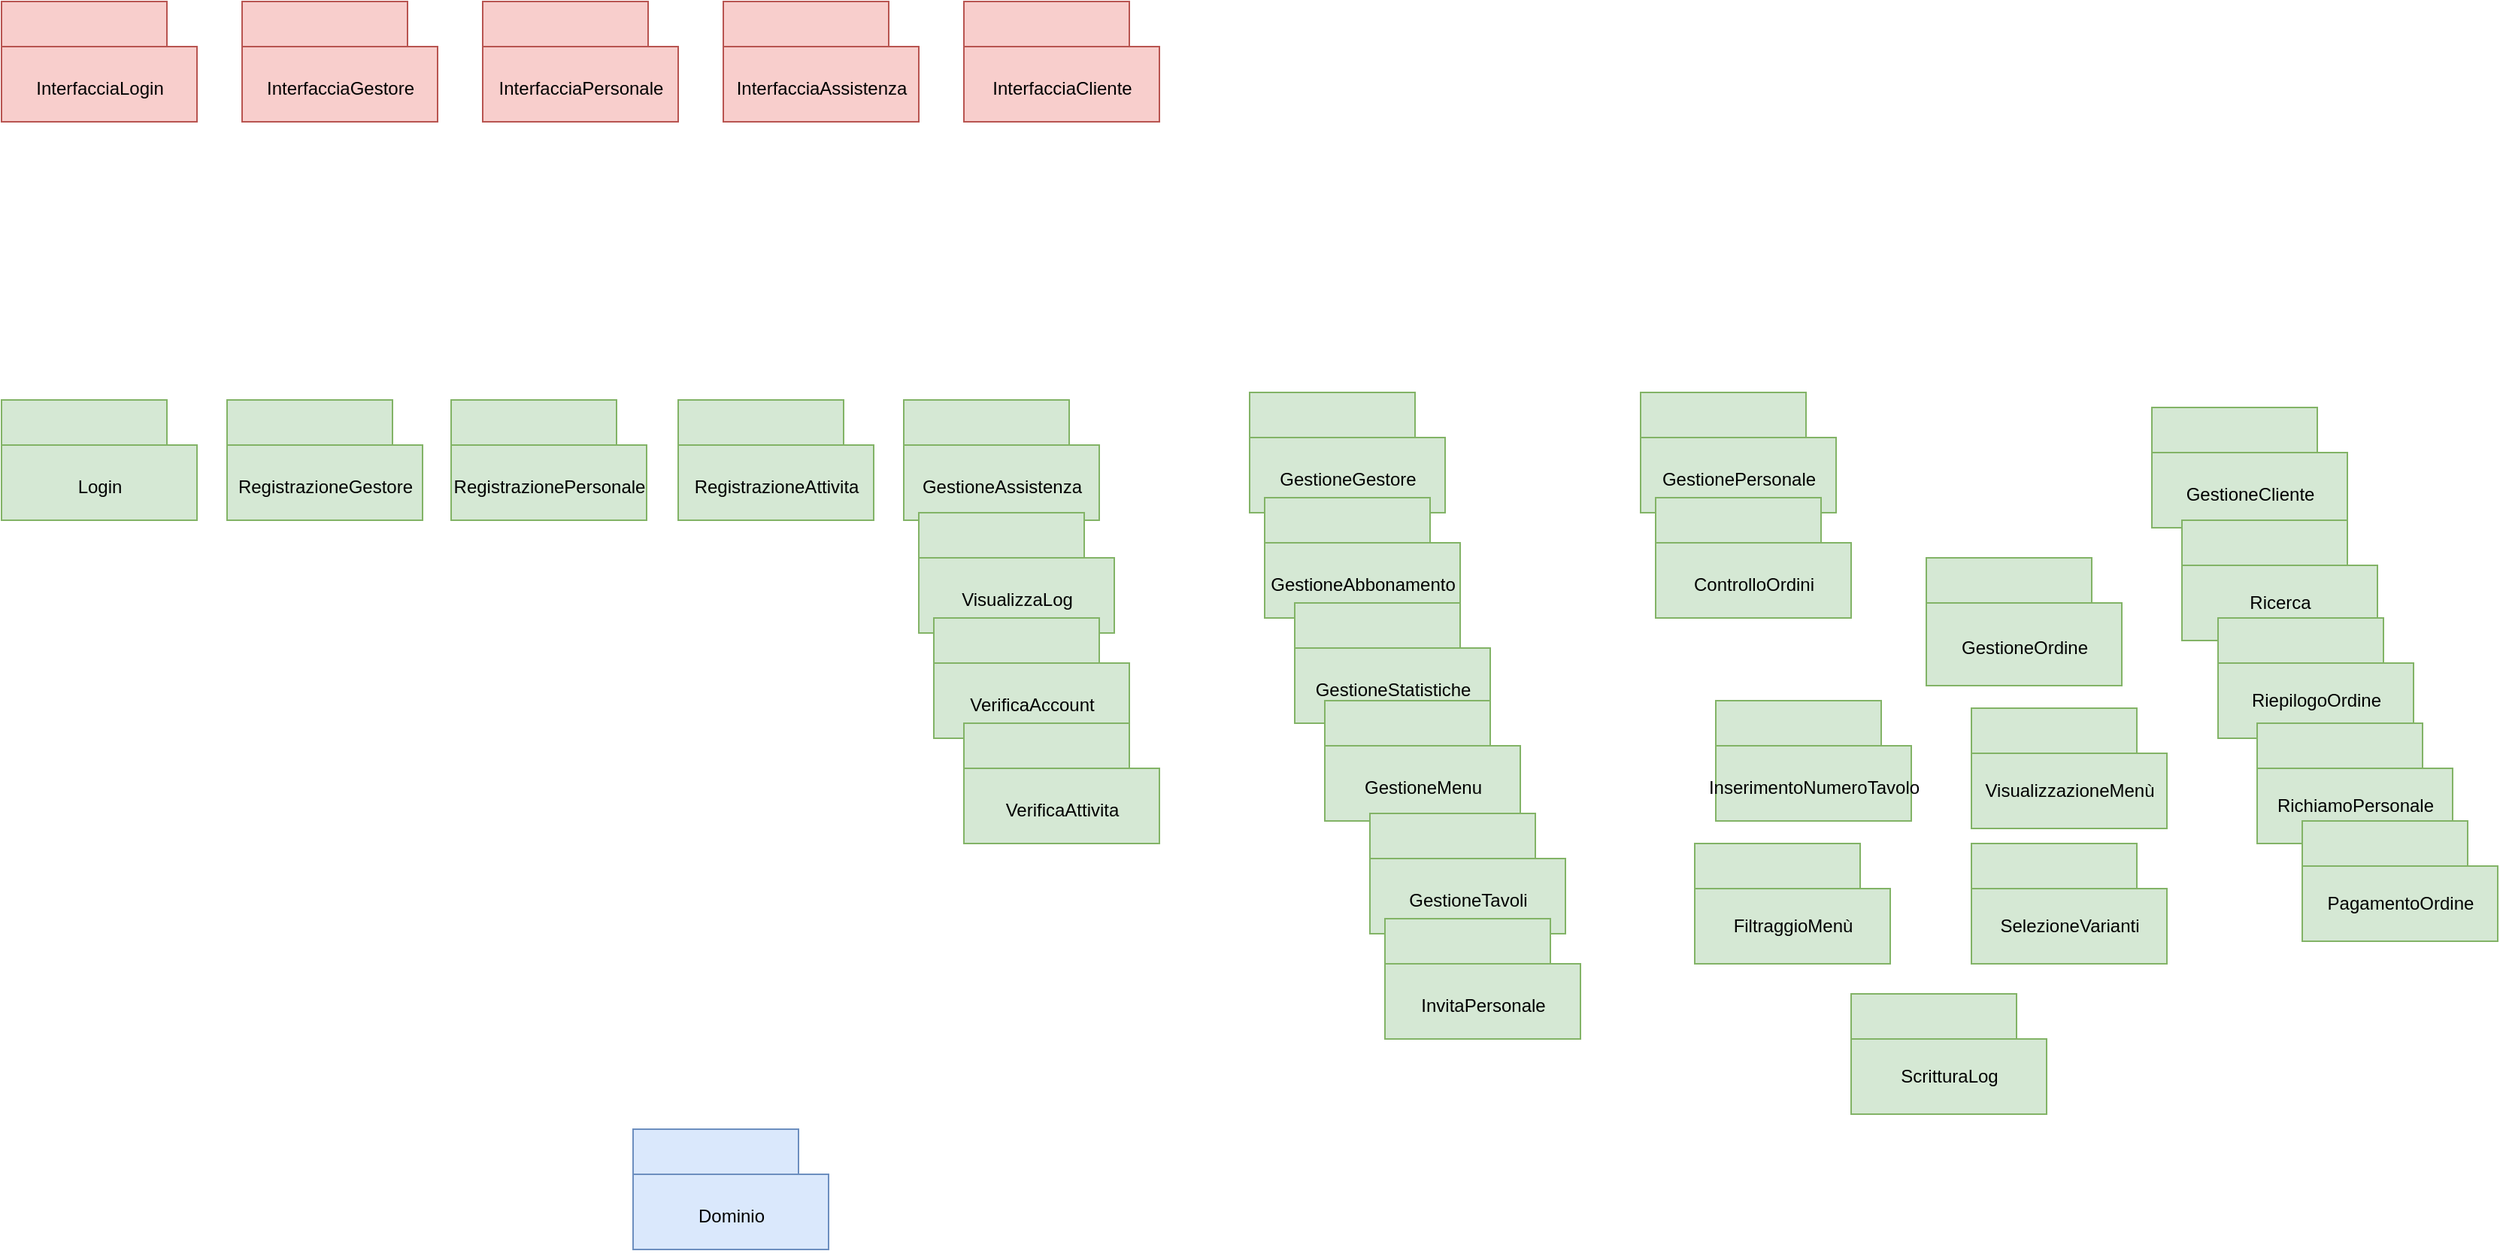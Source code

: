 <mxfile version="20.3.0" type="device"><diagram name="Page-1" id="b5b7bab2-c9e2-2cf4-8b2a-24fd1a2a6d21"><mxGraphModel dx="1203" dy="829" grid="1" gridSize="10" guides="1" tooltips="1" connect="1" arrows="1" fold="1" page="1" pageScale="1" pageWidth="827" pageHeight="1169" background="none" math="0" shadow="0"><root><mxCell id="0"/><mxCell id="1" parent="0"/><mxCell id="AKHYgGPGOmlB9dMr-Yb8-2" value="" style="shape=folder;fontStyle=1;tabWidth=110;tabHeight=30;tabPosition=left;html=1;boundedLbl=1;labelInHeader=1;container=1;collapsible=0;fillColor=#dae8fc;strokeColor=#6c8ebf;" parent="1" vertex="1"><mxGeometry x="470" y="1070" width="130" height="80" as="geometry"/></mxCell><mxCell id="AKHYgGPGOmlB9dMr-Yb8-3" value="Dominio" style="html=1;strokeColor=none;resizeWidth=1;resizeHeight=1;fillColor=none;part=1;connectable=0;allowArrows=0;deletable=0;" parent="AKHYgGPGOmlB9dMr-Yb8-2" vertex="1"><mxGeometry width="130" height="56" relative="1" as="geometry"><mxPoint y="30" as="offset"/></mxGeometry></mxCell><mxCell id="AKHYgGPGOmlB9dMr-Yb8-4" value="" style="shape=folder;fontStyle=1;tabWidth=110;tabHeight=30;tabPosition=left;html=1;boundedLbl=1;labelInHeader=1;container=1;collapsible=0;fillColor=#d5e8d4;strokeColor=#82b366;" parent="1" vertex="1"><mxGeometry x="50" y="585" width="130" height="80" as="geometry"/></mxCell><mxCell id="AKHYgGPGOmlB9dMr-Yb8-5" value="Login" style="html=1;strokeColor=none;resizeWidth=1;resizeHeight=1;fillColor=none;part=1;connectable=0;allowArrows=0;deletable=0;" parent="AKHYgGPGOmlB9dMr-Yb8-4" vertex="1"><mxGeometry width="130" height="56" relative="1" as="geometry"><mxPoint y="30" as="offset"/></mxGeometry></mxCell><mxCell id="AKHYgGPGOmlB9dMr-Yb8-6" value="" style="shape=folder;fontStyle=1;tabWidth=110;tabHeight=30;tabPosition=left;html=1;boundedLbl=1;labelInHeader=1;container=1;collapsible=0;fillColor=#d5e8d4;strokeColor=#82b366;" parent="1" vertex="1"><mxGeometry x="200" y="585" width="130" height="80" as="geometry"/></mxCell><mxCell id="AKHYgGPGOmlB9dMr-Yb8-7" value="RegistrazioneGestore" style="html=1;strokeColor=none;resizeWidth=1;resizeHeight=1;fillColor=none;part=1;connectable=0;allowArrows=0;deletable=0;" parent="AKHYgGPGOmlB9dMr-Yb8-6" vertex="1"><mxGeometry width="130" height="56" relative="1" as="geometry"><mxPoint y="30" as="offset"/></mxGeometry></mxCell><mxCell id="AKHYgGPGOmlB9dMr-Yb8-8" value="" style="shape=folder;fontStyle=1;tabWidth=110;tabHeight=30;tabPosition=left;html=1;boundedLbl=1;labelInHeader=1;container=1;collapsible=0;fillColor=#d5e8d4;strokeColor=#82b366;" parent="1" vertex="1"><mxGeometry x="349" y="585" width="130" height="80" as="geometry"/></mxCell><mxCell id="AKHYgGPGOmlB9dMr-Yb8-9" value="RegistrazionePersonale" style="html=1;strokeColor=none;resizeWidth=1;resizeHeight=1;fillColor=none;part=1;connectable=0;allowArrows=0;deletable=0;" parent="AKHYgGPGOmlB9dMr-Yb8-8" vertex="1"><mxGeometry width="130" height="56" relative="1" as="geometry"><mxPoint y="30" as="offset"/></mxGeometry></mxCell><mxCell id="AKHYgGPGOmlB9dMr-Yb8-10" value="" style="shape=folder;fontStyle=1;tabWidth=110;tabHeight=30;tabPosition=left;html=1;boundedLbl=1;labelInHeader=1;container=1;collapsible=0;fillColor=#d5e8d4;strokeColor=#82b366;" parent="1" vertex="1"><mxGeometry x="500" y="585" width="130" height="80" as="geometry"/></mxCell><mxCell id="AKHYgGPGOmlB9dMr-Yb8-11" value="RegistrazioneAttivita" style="html=1;strokeColor=none;resizeWidth=1;resizeHeight=1;fillColor=none;part=1;connectable=0;allowArrows=0;deletable=0;" parent="AKHYgGPGOmlB9dMr-Yb8-10" vertex="1"><mxGeometry width="130" height="56" relative="1" as="geometry"><mxPoint y="30" as="offset"/></mxGeometry></mxCell><mxCell id="AKHYgGPGOmlB9dMr-Yb8-12" value="" style="shape=folder;fontStyle=1;tabWidth=110;tabHeight=30;tabPosition=left;html=1;boundedLbl=1;labelInHeader=1;container=1;collapsible=0;fillColor=#d5e8d4;strokeColor=#82b366;" parent="1" vertex="1"><mxGeometry x="650" y="585" width="130" height="80" as="geometry"/></mxCell><mxCell id="AKHYgGPGOmlB9dMr-Yb8-13" value="GestioneAssistenza" style="html=1;strokeColor=none;resizeWidth=1;resizeHeight=1;fillColor=none;part=1;connectable=0;allowArrows=0;deletable=0;" parent="AKHYgGPGOmlB9dMr-Yb8-12" vertex="1"><mxGeometry width="130" height="56" relative="1" as="geometry"><mxPoint y="30" as="offset"/></mxGeometry></mxCell><mxCell id="AKHYgGPGOmlB9dMr-Yb8-14" value="" style="shape=folder;fontStyle=1;tabWidth=110;tabHeight=30;tabPosition=left;html=1;boundedLbl=1;labelInHeader=1;container=1;collapsible=0;fillColor=#d5e8d4;strokeColor=#82b366;" parent="1" vertex="1"><mxGeometry x="660" y="660" width="130" height="80" as="geometry"/></mxCell><mxCell id="AKHYgGPGOmlB9dMr-Yb8-15" value="&lt;span id=&quot;docs-internal-guid-100fbc12-7fff-2042-bf37-25e22783933c&quot;&gt;&lt;span style=&quot;background-color: transparent; font-variant-numeric: normal; font-variant-east-asian: normal; vertical-align: baseline;&quot;&gt;&lt;font style=&quot;font-size: 12px;&quot;&gt;VisualizzaLog&lt;/font&gt;&lt;/span&gt;&lt;/span&gt;" style="html=1;strokeColor=none;resizeWidth=1;resizeHeight=1;fillColor=none;part=1;connectable=0;allowArrows=0;deletable=0;" parent="AKHYgGPGOmlB9dMr-Yb8-14" vertex="1"><mxGeometry width="130" height="56" relative="1" as="geometry"><mxPoint y="30" as="offset"/></mxGeometry></mxCell><mxCell id="AKHYgGPGOmlB9dMr-Yb8-16" value="" style="shape=folder;fontStyle=1;tabWidth=110;tabHeight=30;tabPosition=left;html=1;boundedLbl=1;labelInHeader=1;container=1;collapsible=0;fillColor=#d5e8d4;strokeColor=#82b366;" parent="1" vertex="1"><mxGeometry x="670" y="730" width="130" height="80" as="geometry"/></mxCell><mxCell id="AKHYgGPGOmlB9dMr-Yb8-17" value="&lt;span id=&quot;docs-internal-guid-100fbc12-7fff-2042-bf37-25e22783933c&quot;&gt;&lt;span style=&quot;background-color: transparent; font-variant-numeric: normal; font-variant-east-asian: normal; vertical-align: baseline;&quot;&gt;&lt;font style=&quot;font-size: 12px;&quot;&gt;VerificaAccount&lt;/font&gt;&lt;/span&gt;&lt;/span&gt;" style="html=1;strokeColor=none;resizeWidth=1;resizeHeight=1;fillColor=none;part=1;connectable=0;allowArrows=0;deletable=0;" parent="AKHYgGPGOmlB9dMr-Yb8-16" vertex="1"><mxGeometry width="130" height="56" relative="1" as="geometry"><mxPoint y="30" as="offset"/></mxGeometry></mxCell><mxCell id="AKHYgGPGOmlB9dMr-Yb8-18" value="" style="shape=folder;fontStyle=1;tabWidth=110;tabHeight=30;tabPosition=left;html=1;boundedLbl=1;labelInHeader=1;container=1;collapsible=0;fillColor=#d5e8d4;strokeColor=#82b366;" parent="1" vertex="1"><mxGeometry x="690" y="800" width="130" height="80" as="geometry"/></mxCell><mxCell id="AKHYgGPGOmlB9dMr-Yb8-19" value="&lt;span id=&quot;docs-internal-guid-100fbc12-7fff-2042-bf37-25e22783933c&quot;&gt;&lt;span style=&quot;background-color: transparent; font-variant-numeric: normal; font-variant-east-asian: normal; vertical-align: baseline;&quot;&gt;&lt;font style=&quot;font-size: 12px;&quot;&gt;VerificaAttivita&lt;/font&gt;&lt;/span&gt;&lt;/span&gt;" style="html=1;strokeColor=none;resizeWidth=1;resizeHeight=1;fillColor=none;part=1;connectable=0;allowArrows=0;deletable=0;" parent="AKHYgGPGOmlB9dMr-Yb8-18" vertex="1"><mxGeometry width="130" height="56" relative="1" as="geometry"><mxPoint y="30" as="offset"/></mxGeometry></mxCell><mxCell id="AKHYgGPGOmlB9dMr-Yb8-20" value="" style="shape=folder;fontStyle=1;tabWidth=110;tabHeight=30;tabPosition=left;html=1;boundedLbl=1;labelInHeader=1;container=1;collapsible=0;fillColor=#d5e8d4;strokeColor=#82b366;" parent="1" vertex="1"><mxGeometry x="880" y="580" width="130" height="80" as="geometry"/></mxCell><mxCell id="AKHYgGPGOmlB9dMr-Yb8-21" value="&lt;span id=&quot;docs-internal-guid-100fbc12-7fff-2042-bf37-25e22783933c&quot;&gt;&lt;span style=&quot;background-color: transparent; font-variant-numeric: normal; font-variant-east-asian: normal; vertical-align: baseline;&quot;&gt;&lt;font style=&quot;font-size: 12px;&quot;&gt;GestioneGestore&lt;/font&gt;&lt;/span&gt;&lt;/span&gt;" style="html=1;strokeColor=none;resizeWidth=1;resizeHeight=1;fillColor=none;part=1;connectable=0;allowArrows=0;deletable=0;" parent="AKHYgGPGOmlB9dMr-Yb8-20" vertex="1"><mxGeometry width="130" height="56" relative="1" as="geometry"><mxPoint y="30" as="offset"/></mxGeometry></mxCell><mxCell id="AKHYgGPGOmlB9dMr-Yb8-22" value="" style="shape=folder;fontStyle=1;tabWidth=110;tabHeight=30;tabPosition=left;html=1;boundedLbl=1;labelInHeader=1;container=1;collapsible=0;fillColor=#d5e8d4;strokeColor=#82b366;" parent="1" vertex="1"><mxGeometry x="890" y="650" width="130" height="80" as="geometry"/></mxCell><mxCell id="AKHYgGPGOmlB9dMr-Yb8-23" value="&lt;span id=&quot;docs-internal-guid-100fbc12-7fff-2042-bf37-25e22783933c&quot;&gt;&lt;span style=&quot;background-color: transparent; font-variant-numeric: normal; font-variant-east-asian: normal; vertical-align: baseline;&quot;&gt;&lt;font style=&quot;font-size: 12px;&quot;&gt;GestioneAbbonamento&lt;/font&gt;&lt;/span&gt;&lt;/span&gt;" style="html=1;strokeColor=none;resizeWidth=1;resizeHeight=1;fillColor=none;part=1;connectable=0;allowArrows=0;deletable=0;" parent="AKHYgGPGOmlB9dMr-Yb8-22" vertex="1"><mxGeometry width="130" height="56" relative="1" as="geometry"><mxPoint y="30" as="offset"/></mxGeometry></mxCell><mxCell id="AKHYgGPGOmlB9dMr-Yb8-24" value="" style="shape=folder;fontStyle=1;tabWidth=110;tabHeight=30;tabPosition=left;html=1;boundedLbl=1;labelInHeader=1;container=1;collapsible=0;fillColor=#d5e8d4;strokeColor=#82b366;" parent="1" vertex="1"><mxGeometry x="910" y="720" width="130" height="80" as="geometry"/></mxCell><mxCell id="AKHYgGPGOmlB9dMr-Yb8-25" value="&lt;span id=&quot;docs-internal-guid-100fbc12-7fff-2042-bf37-25e22783933c&quot;&gt;&lt;span style=&quot;background-color: transparent; font-variant-numeric: normal; font-variant-east-asian: normal; vertical-align: baseline;&quot;&gt;&lt;font style=&quot;font-size: 12px;&quot;&gt;GestioneStatistiche&lt;/font&gt;&lt;/span&gt;&lt;/span&gt;" style="html=1;strokeColor=none;resizeWidth=1;resizeHeight=1;fillColor=none;part=1;connectable=0;allowArrows=0;deletable=0;" parent="AKHYgGPGOmlB9dMr-Yb8-24" vertex="1"><mxGeometry width="130" height="56" relative="1" as="geometry"><mxPoint y="30" as="offset"/></mxGeometry></mxCell><mxCell id="AKHYgGPGOmlB9dMr-Yb8-26" value="" style="shape=folder;fontStyle=1;tabWidth=110;tabHeight=30;tabPosition=left;html=1;boundedLbl=1;labelInHeader=1;container=1;collapsible=0;fillColor=#d5e8d4;strokeColor=#82b366;" parent="1" vertex="1"><mxGeometry x="930" y="785" width="130" height="80" as="geometry"/></mxCell><mxCell id="AKHYgGPGOmlB9dMr-Yb8-27" value="&lt;span id=&quot;docs-internal-guid-100fbc12-7fff-2042-bf37-25e22783933c&quot;&gt;&lt;span style=&quot;background-color: transparent; font-variant-numeric: normal; font-variant-east-asian: normal; vertical-align: baseline;&quot;&gt;&lt;font style=&quot;font-size: 12px;&quot;&gt;GestioneMenu&lt;/font&gt;&lt;/span&gt;&lt;/span&gt;" style="html=1;strokeColor=none;resizeWidth=1;resizeHeight=1;fillColor=none;part=1;connectable=0;allowArrows=0;deletable=0;" parent="AKHYgGPGOmlB9dMr-Yb8-26" vertex="1"><mxGeometry width="130" height="56" relative="1" as="geometry"><mxPoint y="30" as="offset"/></mxGeometry></mxCell><mxCell id="AKHYgGPGOmlB9dMr-Yb8-28" value="" style="shape=folder;fontStyle=1;tabWidth=110;tabHeight=30;tabPosition=left;html=1;boundedLbl=1;labelInHeader=1;container=1;collapsible=0;fillColor=#d5e8d4;strokeColor=#82b366;" parent="1" vertex="1"><mxGeometry x="960" y="860" width="130" height="80" as="geometry"/></mxCell><mxCell id="AKHYgGPGOmlB9dMr-Yb8-29" value="&lt;span id=&quot;docs-internal-guid-100fbc12-7fff-2042-bf37-25e22783933c&quot;&gt;&lt;span style=&quot;background-color: transparent; font-variant-numeric: normal; font-variant-east-asian: normal; vertical-align: baseline;&quot;&gt;&lt;font style=&quot;font-size: 12px;&quot;&gt;GestioneTavoli&lt;/font&gt;&lt;/span&gt;&lt;/span&gt;" style="html=1;strokeColor=none;resizeWidth=1;resizeHeight=1;fillColor=none;part=1;connectable=0;allowArrows=0;deletable=0;" parent="AKHYgGPGOmlB9dMr-Yb8-28" vertex="1"><mxGeometry width="130" height="56" relative="1" as="geometry"><mxPoint y="30" as="offset"/></mxGeometry></mxCell><mxCell id="AKHYgGPGOmlB9dMr-Yb8-30" value="" style="shape=folder;fontStyle=1;tabWidth=110;tabHeight=30;tabPosition=left;html=1;boundedLbl=1;labelInHeader=1;container=1;collapsible=0;fillColor=#d5e8d4;strokeColor=#82b366;" parent="1" vertex="1"><mxGeometry x="1140" y="580" width="130" height="80" as="geometry"/></mxCell><mxCell id="AKHYgGPGOmlB9dMr-Yb8-31" value="&lt;span id=&quot;docs-internal-guid-100fbc12-7fff-2042-bf37-25e22783933c&quot;&gt;&lt;span style=&quot;background-color: transparent; font-variant-numeric: normal; font-variant-east-asian: normal; vertical-align: baseline;&quot;&gt;&lt;font style=&quot;font-size: 12px;&quot;&gt;GestionePersonale&lt;/font&gt;&lt;/span&gt;&lt;/span&gt;" style="html=1;strokeColor=none;resizeWidth=1;resizeHeight=1;fillColor=none;part=1;connectable=0;allowArrows=0;deletable=0;" parent="AKHYgGPGOmlB9dMr-Yb8-30" vertex="1"><mxGeometry width="130" height="56" relative="1" as="geometry"><mxPoint y="30" as="offset"/></mxGeometry></mxCell><mxCell id="AKHYgGPGOmlB9dMr-Yb8-32" value="" style="shape=folder;fontStyle=1;tabWidth=110;tabHeight=30;tabPosition=left;html=1;boundedLbl=1;labelInHeader=1;container=1;collapsible=0;fillColor=#d5e8d4;strokeColor=#82b366;" parent="1" vertex="1"><mxGeometry x="970" y="930" width="130" height="80" as="geometry"/></mxCell><mxCell id="AKHYgGPGOmlB9dMr-Yb8-33" value="&lt;span id=&quot;docs-internal-guid-100fbc12-7fff-2042-bf37-25e22783933c&quot;&gt;&lt;span style=&quot;background-color: transparent; font-variant-numeric: normal; font-variant-east-asian: normal; vertical-align: baseline;&quot;&gt;&lt;font style=&quot;font-size: 12px;&quot;&gt;InvitaPersonale&lt;/font&gt;&lt;/span&gt;&lt;/span&gt;" style="html=1;strokeColor=none;resizeWidth=1;resizeHeight=1;fillColor=none;part=1;connectable=0;allowArrows=0;deletable=0;" parent="AKHYgGPGOmlB9dMr-Yb8-32" vertex="1"><mxGeometry width="130" height="56" relative="1" as="geometry"><mxPoint y="30" as="offset"/></mxGeometry></mxCell><mxCell id="AKHYgGPGOmlB9dMr-Yb8-34" value="" style="shape=folder;fontStyle=1;tabWidth=110;tabHeight=30;tabPosition=left;html=1;boundedLbl=1;labelInHeader=1;container=1;collapsible=0;fillColor=#d5e8d4;strokeColor=#82b366;" parent="1" vertex="1"><mxGeometry x="1150" y="650" width="130" height="80" as="geometry"/></mxCell><mxCell id="AKHYgGPGOmlB9dMr-Yb8-35" value="&lt;span id=&quot;docs-internal-guid-100fbc12-7fff-2042-bf37-25e22783933c&quot;&gt;&lt;span style=&quot;background-color: transparent; font-variant-numeric: normal; font-variant-east-asian: normal; vertical-align: baseline;&quot;&gt;&lt;font style=&quot;font-size: 12px;&quot;&gt;ControlloOrdini&lt;/font&gt;&lt;/span&gt;&lt;/span&gt;" style="html=1;strokeColor=none;resizeWidth=1;resizeHeight=1;fillColor=none;part=1;connectable=0;allowArrows=0;deletable=0;" parent="AKHYgGPGOmlB9dMr-Yb8-34" vertex="1"><mxGeometry width="130" height="56" relative="1" as="geometry"><mxPoint y="30" as="offset"/></mxGeometry></mxCell><mxCell id="AKHYgGPGOmlB9dMr-Yb8-36" value="" style="shape=folder;fontStyle=1;tabWidth=110;tabHeight=30;tabPosition=left;html=1;boundedLbl=1;labelInHeader=1;container=1;collapsible=0;fillColor=#d5e8d4;strokeColor=#82b366;" parent="1" vertex="1"><mxGeometry x="1330" y="690" width="130" height="85" as="geometry"/></mxCell><mxCell id="AKHYgGPGOmlB9dMr-Yb8-37" value="&lt;span id=&quot;docs-internal-guid-100fbc12-7fff-2042-bf37-25e22783933c&quot;&gt;&lt;span style=&quot;background-color: transparent; font-variant-numeric: normal; font-variant-east-asian: normal; vertical-align: baseline;&quot;&gt;&lt;font style=&quot;font-size: 12px;&quot;&gt;GestioneOrdine&lt;/font&gt;&lt;/span&gt;&lt;/span&gt;" style="html=1;strokeColor=none;resizeWidth=1;resizeHeight=1;fillColor=none;part=1;connectable=0;allowArrows=0;deletable=0;" parent="AKHYgGPGOmlB9dMr-Yb8-36" vertex="1"><mxGeometry width="130" height="59.5" relative="1" as="geometry"><mxPoint y="30" as="offset"/></mxGeometry></mxCell><mxCell id="AKHYgGPGOmlB9dMr-Yb8-38" value="" style="shape=folder;fontStyle=1;tabWidth=110;tabHeight=30;tabPosition=left;html=1;boundedLbl=1;labelInHeader=1;container=1;collapsible=0;fillColor=#d5e8d4;strokeColor=#82b366;" parent="1" vertex="1"><mxGeometry x="1480" y="590" width="130" height="80" as="geometry"/></mxCell><mxCell id="AKHYgGPGOmlB9dMr-Yb8-39" value="&lt;span id=&quot;docs-internal-guid-100fbc12-7fff-2042-bf37-25e22783933c&quot;&gt;&lt;span style=&quot;background-color: transparent; font-variant-numeric: normal; font-variant-east-asian: normal; vertical-align: baseline;&quot;&gt;&lt;font style=&quot;font-size: 12px;&quot;&gt;GestioneCliente&lt;/font&gt;&lt;/span&gt;&lt;/span&gt;" style="html=1;strokeColor=none;resizeWidth=1;resizeHeight=1;fillColor=none;part=1;connectable=0;allowArrows=0;deletable=0;" parent="AKHYgGPGOmlB9dMr-Yb8-38" vertex="1"><mxGeometry width="130" height="56" relative="1" as="geometry"><mxPoint y="30" as="offset"/></mxGeometry></mxCell><mxCell id="AKHYgGPGOmlB9dMr-Yb8-40" value="" style="shape=folder;fontStyle=1;tabWidth=110;tabHeight=30;tabPosition=left;html=1;boundedLbl=1;labelInHeader=1;container=1;collapsible=0;fillColor=#d5e8d4;strokeColor=#82b366;" parent="1" vertex="1"><mxGeometry x="1190" y="785" width="130" height="80" as="geometry"/></mxCell><mxCell id="AKHYgGPGOmlB9dMr-Yb8-41" value="&lt;span id=&quot;docs-internal-guid-100fbc12-7fff-2042-bf37-25e22783933c&quot;&gt;&lt;span style=&quot;background-color: transparent; font-variant-numeric: normal; font-variant-east-asian: normal; vertical-align: baseline;&quot;&gt;&lt;font style=&quot;font-size: 12px;&quot;&gt;InserimentoNumeroTavolo&lt;/font&gt;&lt;/span&gt;&lt;/span&gt;" style="html=1;strokeColor=none;resizeWidth=1;resizeHeight=1;fillColor=none;part=1;connectable=0;allowArrows=0;deletable=0;" parent="AKHYgGPGOmlB9dMr-Yb8-40" vertex="1"><mxGeometry width="130" height="56" relative="1" as="geometry"><mxPoint y="30" as="offset"/></mxGeometry></mxCell><mxCell id="AKHYgGPGOmlB9dMr-Yb8-42" value="" style="shape=folder;fontStyle=1;tabWidth=110;tabHeight=30;tabPosition=left;html=1;boundedLbl=1;labelInHeader=1;container=1;collapsible=0;fillColor=#d5e8d4;strokeColor=#82b366;" parent="1" vertex="1"><mxGeometry x="1360" y="790" width="130" height="80" as="geometry"/></mxCell><mxCell id="AKHYgGPGOmlB9dMr-Yb8-43" value="&lt;span id=&quot;docs-internal-guid-100fbc12-7fff-2042-bf37-25e22783933c&quot;&gt;&lt;span style=&quot;background-color: transparent; font-variant-numeric: normal; font-variant-east-asian: normal; vertical-align: baseline;&quot;&gt;&lt;font style=&quot;font-size: 12px;&quot;&gt;VisualizzazioneMenù&lt;/font&gt;&lt;/span&gt;&lt;/span&gt;" style="html=1;strokeColor=none;resizeWidth=1;resizeHeight=1;fillColor=none;part=1;connectable=0;allowArrows=0;deletable=0;" parent="AKHYgGPGOmlB9dMr-Yb8-42" vertex="1"><mxGeometry width="130" height="50" relative="1" as="geometry"><mxPoint y="30" as="offset"/></mxGeometry></mxCell><mxCell id="uApFnKf3ir_A_txFF6k8-1" value="" style="shape=folder;fontStyle=1;tabWidth=110;tabHeight=30;tabPosition=left;html=1;boundedLbl=1;labelInHeader=1;container=1;collapsible=0;fillColor=#d5e8d4;strokeColor=#82b366;" vertex="1" parent="1"><mxGeometry x="1500" y="665" width="130" height="80" as="geometry"/></mxCell><mxCell id="uApFnKf3ir_A_txFF6k8-2" value="&lt;span id=&quot;docs-internal-guid-100fbc12-7fff-2042-bf37-25e22783933c&quot;&gt;&lt;span style=&quot;background-color: transparent; font-variant-numeric: normal; font-variant-east-asian: normal; vertical-align: baseline;&quot;&gt;&lt;font style=&quot;font-size: 12px;&quot;&gt;Ricerca&lt;/font&gt;&lt;/span&gt;&lt;/span&gt;" style="html=1;strokeColor=none;resizeWidth=1;resizeHeight=1;fillColor=none;part=1;connectable=0;allowArrows=0;deletable=0;" vertex="1" parent="uApFnKf3ir_A_txFF6k8-1"><mxGeometry width="130" height="50" relative="1" as="geometry"><mxPoint y="30" as="offset"/></mxGeometry></mxCell><mxCell id="uApFnKf3ir_A_txFF6k8-3" value="" style="shape=folder;fontStyle=1;tabWidth=110;tabHeight=30;tabPosition=left;html=1;boundedLbl=1;labelInHeader=1;container=1;collapsible=0;fillColor=#d5e8d4;strokeColor=#82b366;" vertex="1" parent="1"><mxGeometry x="1176" y="880" width="130" height="80" as="geometry"/></mxCell><mxCell id="uApFnKf3ir_A_txFF6k8-4" value="&lt;span id=&quot;docs-internal-guid-100fbc12-7fff-2042-bf37-25e22783933c&quot;&gt;&lt;span style=&quot;background-color: transparent; font-variant-numeric: normal; font-variant-east-asian: normal; vertical-align: baseline;&quot;&gt;&lt;font style=&quot;font-size: 12px;&quot;&gt;FiltraggioMenù&lt;/font&gt;&lt;/span&gt;&lt;/span&gt;" style="html=1;strokeColor=none;resizeWidth=1;resizeHeight=1;fillColor=none;part=1;connectable=0;allowArrows=0;deletable=0;" vertex="1" parent="uApFnKf3ir_A_txFF6k8-3"><mxGeometry width="130" height="50" relative="1" as="geometry"><mxPoint y="30" as="offset"/></mxGeometry></mxCell><mxCell id="uApFnKf3ir_A_txFF6k8-5" value="" style="shape=folder;fontStyle=1;tabWidth=110;tabHeight=30;tabPosition=left;html=1;boundedLbl=1;labelInHeader=1;container=1;collapsible=0;fillColor=#d5e8d4;strokeColor=#82b366;" vertex="1" parent="1"><mxGeometry x="1360" y="880" width="130" height="80" as="geometry"/></mxCell><mxCell id="uApFnKf3ir_A_txFF6k8-6" value="&lt;span id=&quot;docs-internal-guid-100fbc12-7fff-2042-bf37-25e22783933c&quot;&gt;&lt;span style=&quot;background-color: transparent; font-variant-numeric: normal; font-variant-east-asian: normal; vertical-align: baseline;&quot;&gt;&lt;font style=&quot;font-size: 12px;&quot;&gt;SelezioneVarianti&lt;/font&gt;&lt;/span&gt;&lt;/span&gt;" style="html=1;strokeColor=none;resizeWidth=1;resizeHeight=1;fillColor=none;part=1;connectable=0;allowArrows=0;deletable=0;" vertex="1" parent="uApFnKf3ir_A_txFF6k8-5"><mxGeometry width="130" height="50" relative="1" as="geometry"><mxPoint y="30" as="offset"/></mxGeometry></mxCell><mxCell id="uApFnKf3ir_A_txFF6k8-7" value="" style="shape=folder;fontStyle=1;tabWidth=110;tabHeight=30;tabPosition=left;html=1;boundedLbl=1;labelInHeader=1;container=1;collapsible=0;fillColor=#d5e8d4;strokeColor=#82b366;" vertex="1" parent="1"><mxGeometry x="1524" y="730" width="130" height="80" as="geometry"/></mxCell><mxCell id="uApFnKf3ir_A_txFF6k8-8" value="&lt;span id=&quot;docs-internal-guid-100fbc12-7fff-2042-bf37-25e22783933c&quot;&gt;&lt;span style=&quot;background-color: transparent; font-variant-numeric: normal; font-variant-east-asian: normal; vertical-align: baseline;&quot;&gt;&lt;font style=&quot;font-size: 12px;&quot;&gt;RiepilogoOrdine&lt;/font&gt;&lt;/span&gt;&lt;/span&gt;" style="html=1;strokeColor=none;resizeWidth=1;resizeHeight=1;fillColor=none;part=1;connectable=0;allowArrows=0;deletable=0;" vertex="1" parent="uApFnKf3ir_A_txFF6k8-7"><mxGeometry width="130" height="50" relative="1" as="geometry"><mxPoint y="30" as="offset"/></mxGeometry></mxCell><mxCell id="uApFnKf3ir_A_txFF6k8-10" value="" style="shape=folder;fontStyle=1;tabWidth=110;tabHeight=30;tabPosition=left;html=1;boundedLbl=1;labelInHeader=1;container=1;collapsible=0;fillColor=#d5e8d4;strokeColor=#82b366;" vertex="1" parent="1"><mxGeometry x="1550" y="800" width="130" height="80" as="geometry"/></mxCell><mxCell id="uApFnKf3ir_A_txFF6k8-11" value="&lt;span id=&quot;docs-internal-guid-100fbc12-7fff-2042-bf37-25e22783933c&quot;&gt;&lt;span style=&quot;background-color: transparent; font-variant-numeric: normal; font-variant-east-asian: normal; vertical-align: baseline;&quot;&gt;&lt;font style=&quot;font-size: 12px;&quot;&gt;RichiamoPersonale&lt;/font&gt;&lt;/span&gt;&lt;/span&gt;" style="html=1;strokeColor=none;resizeWidth=1;resizeHeight=1;fillColor=none;part=1;connectable=0;allowArrows=0;deletable=0;" vertex="1" parent="uApFnKf3ir_A_txFF6k8-10"><mxGeometry width="130" height="50" relative="1" as="geometry"><mxPoint y="30" as="offset"/></mxGeometry></mxCell><mxCell id="uApFnKf3ir_A_txFF6k8-12" value="" style="shape=folder;fontStyle=1;tabWidth=110;tabHeight=30;tabPosition=left;html=1;boundedLbl=1;labelInHeader=1;container=1;collapsible=0;fillColor=#d5e8d4;strokeColor=#82b366;" vertex="1" parent="1"><mxGeometry x="1580" y="865" width="130" height="80" as="geometry"/></mxCell><mxCell id="uApFnKf3ir_A_txFF6k8-13" value="&lt;span id=&quot;docs-internal-guid-100fbc12-7fff-2042-bf37-25e22783933c&quot;&gt;&lt;span style=&quot;background-color: transparent; font-variant-numeric: normal; font-variant-east-asian: normal; vertical-align: baseline;&quot;&gt;&lt;font style=&quot;font-size: 12px;&quot;&gt;PagamentoOrdine&lt;/font&gt;&lt;/span&gt;&lt;/span&gt;" style="html=1;strokeColor=none;resizeWidth=1;resizeHeight=1;fillColor=none;part=1;connectable=0;allowArrows=0;deletable=0;" vertex="1" parent="uApFnKf3ir_A_txFF6k8-12"><mxGeometry width="130" height="50" relative="1" as="geometry"><mxPoint y="30" as="offset"/></mxGeometry></mxCell><mxCell id="uApFnKf3ir_A_txFF6k8-14" value="" style="shape=folder;fontStyle=1;tabWidth=110;tabHeight=30;tabPosition=left;html=1;boundedLbl=1;labelInHeader=1;container=1;collapsible=0;fillColor=#d5e8d4;strokeColor=#82b366;" vertex="1" parent="1"><mxGeometry x="1280" y="980" width="130" height="80" as="geometry"/></mxCell><mxCell id="uApFnKf3ir_A_txFF6k8-15" value="&lt;span id=&quot;docs-internal-guid-100fbc12-7fff-2042-bf37-25e22783933c&quot;&gt;&lt;span style=&quot;background-color: transparent; font-variant-numeric: normal; font-variant-east-asian: normal; vertical-align: baseline;&quot;&gt;&lt;font style=&quot;font-size: 12px;&quot;&gt;ScritturaLog&lt;/font&gt;&lt;/span&gt;&lt;/span&gt;" style="html=1;strokeColor=none;resizeWidth=1;resizeHeight=1;fillColor=none;part=1;connectable=0;allowArrows=0;deletable=0;" vertex="1" parent="uApFnKf3ir_A_txFF6k8-14"><mxGeometry width="130" height="50" relative="1" as="geometry"><mxPoint y="30" as="offset"/></mxGeometry></mxCell><mxCell id="uApFnKf3ir_A_txFF6k8-16" value="" style="shape=folder;fontStyle=1;tabWidth=110;tabHeight=30;tabPosition=left;html=1;boundedLbl=1;labelInHeader=1;container=1;collapsible=0;fillColor=#f8cecc;strokeColor=#b85450;" vertex="1" parent="1"><mxGeometry x="50" y="320" width="130" height="80" as="geometry"/></mxCell><mxCell id="uApFnKf3ir_A_txFF6k8-17" value="InterfacciaLogin" style="html=1;strokeColor=none;resizeWidth=1;resizeHeight=1;fillColor=none;part=1;connectable=0;allowArrows=0;deletable=0;" vertex="1" parent="uApFnKf3ir_A_txFF6k8-16"><mxGeometry width="130" height="56" relative="1" as="geometry"><mxPoint y="30" as="offset"/></mxGeometry></mxCell><mxCell id="uApFnKf3ir_A_txFF6k8-18" value="" style="shape=folder;fontStyle=1;tabWidth=110;tabHeight=30;tabPosition=left;html=1;boundedLbl=1;labelInHeader=1;container=1;collapsible=0;fillColor=#f8cecc;strokeColor=#b85450;" vertex="1" parent="1"><mxGeometry x="210" y="320" width="130" height="80" as="geometry"/></mxCell><mxCell id="uApFnKf3ir_A_txFF6k8-19" value="InterfacciaGestore" style="html=1;strokeColor=none;resizeWidth=1;resizeHeight=1;fillColor=none;part=1;connectable=0;allowArrows=0;deletable=0;" vertex="1" parent="uApFnKf3ir_A_txFF6k8-18"><mxGeometry width="130" height="56" relative="1" as="geometry"><mxPoint y="30" as="offset"/></mxGeometry></mxCell><mxCell id="uApFnKf3ir_A_txFF6k8-20" value="" style="shape=folder;fontStyle=1;tabWidth=110;tabHeight=30;tabPosition=left;html=1;boundedLbl=1;labelInHeader=1;container=1;collapsible=0;fillColor=#f8cecc;strokeColor=#b85450;" vertex="1" parent="1"><mxGeometry x="370" y="320" width="130" height="80" as="geometry"/></mxCell><mxCell id="uApFnKf3ir_A_txFF6k8-21" value="InterfacciaPersonale" style="html=1;strokeColor=none;resizeWidth=1;resizeHeight=1;fillColor=none;part=1;connectable=0;allowArrows=0;deletable=0;" vertex="1" parent="uApFnKf3ir_A_txFF6k8-20"><mxGeometry width="130" height="56" relative="1" as="geometry"><mxPoint y="30" as="offset"/></mxGeometry></mxCell><mxCell id="uApFnKf3ir_A_txFF6k8-22" value="" style="shape=folder;fontStyle=1;tabWidth=110;tabHeight=30;tabPosition=left;html=1;boundedLbl=1;labelInHeader=1;container=1;collapsible=0;fillColor=#f8cecc;strokeColor=#b85450;" vertex="1" parent="1"><mxGeometry x="530" y="320" width="130" height="80" as="geometry"/></mxCell><mxCell id="uApFnKf3ir_A_txFF6k8-23" value="InterfacciaAssistenza" style="html=1;strokeColor=none;resizeWidth=1;resizeHeight=1;fillColor=none;part=1;connectable=0;allowArrows=0;deletable=0;" vertex="1" parent="uApFnKf3ir_A_txFF6k8-22"><mxGeometry width="130" height="56" relative="1" as="geometry"><mxPoint y="30" as="offset"/></mxGeometry></mxCell><mxCell id="uApFnKf3ir_A_txFF6k8-24" value="" style="shape=folder;fontStyle=1;tabWidth=110;tabHeight=30;tabPosition=left;html=1;boundedLbl=1;labelInHeader=1;container=1;collapsible=0;fillColor=#f8cecc;strokeColor=#b85450;" vertex="1" parent="1"><mxGeometry x="690" y="320" width="130" height="80" as="geometry"/></mxCell><mxCell id="uApFnKf3ir_A_txFF6k8-25" value="InterfacciaCliente" style="html=1;strokeColor=none;resizeWidth=1;resizeHeight=1;fillColor=none;part=1;connectable=0;allowArrows=0;deletable=0;" vertex="1" parent="uApFnKf3ir_A_txFF6k8-24"><mxGeometry width="130" height="56" relative="1" as="geometry"><mxPoint y="30" as="offset"/></mxGeometry></mxCell></root></mxGraphModel></diagram></mxfile>